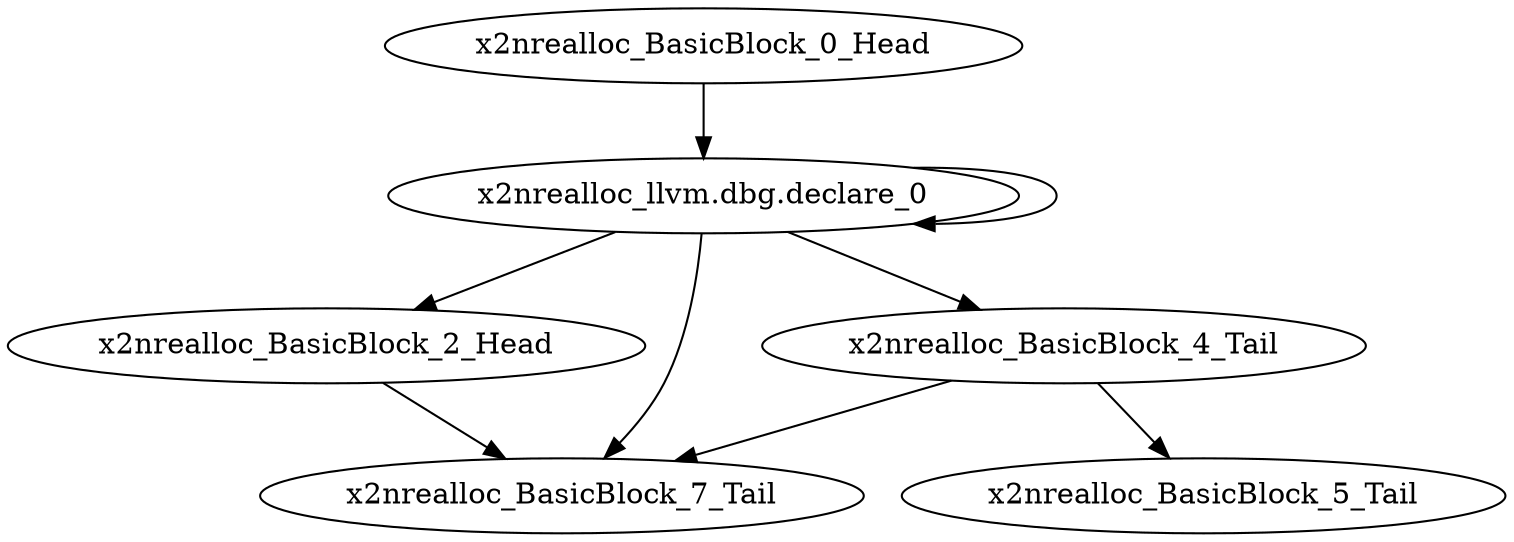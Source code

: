 digraph G {
    "x2nrealloc_llvm.dbg.declare_0" -> "x2nrealloc_llvm.dbg.declare_0"
    "x2nrealloc_llvm.dbg.declare_0" -> "x2nrealloc_BasicBlock_2_Head"
    "x2nrealloc_llvm.dbg.declare_0" -> "x2nrealloc_BasicBlock_7_Tail"
    "x2nrealloc_llvm.dbg.declare_0" -> "x2nrealloc_BasicBlock_4_Tail"
    "x2nrealloc_BasicBlock_2_Head" -> "x2nrealloc_BasicBlock_7_Tail"
    "x2nrealloc_BasicBlock_0_Head" -> "x2nrealloc_llvm.dbg.declare_0"
    "x2nrealloc_BasicBlock_4_Tail" -> "x2nrealloc_BasicBlock_5_Tail"
    "x2nrealloc_BasicBlock_4_Tail" -> "x2nrealloc_BasicBlock_7_Tail"
}

